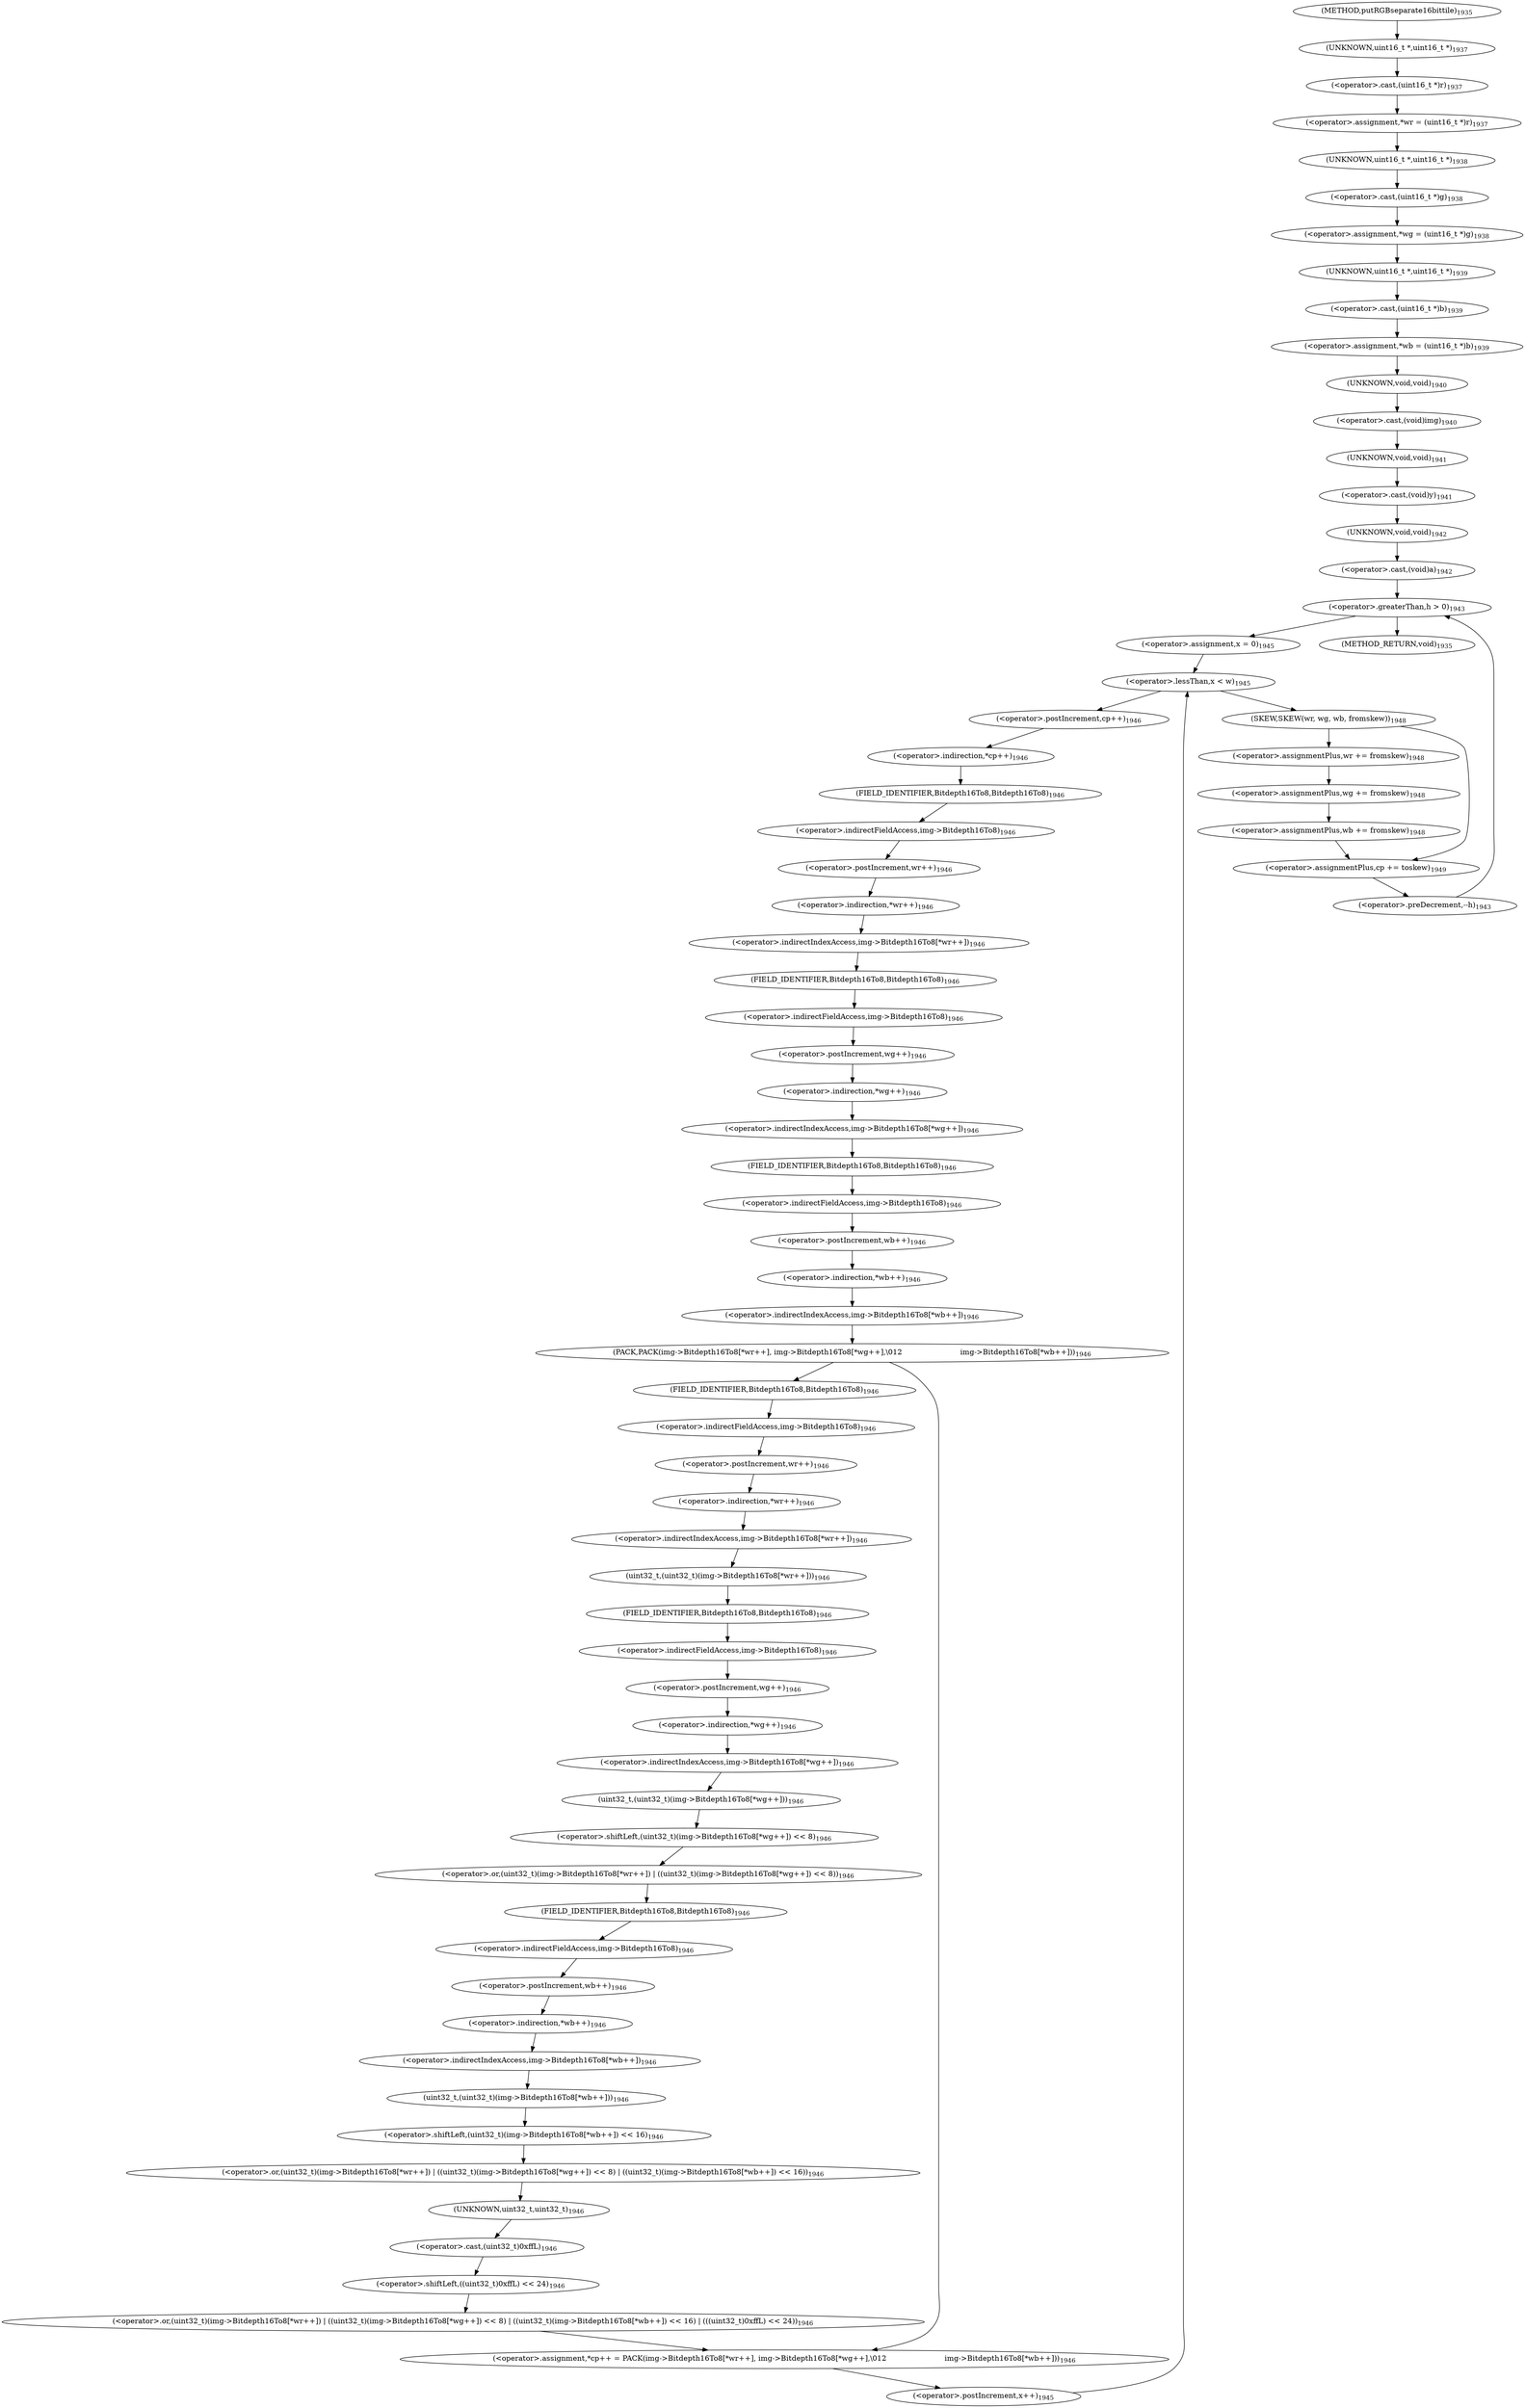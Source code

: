 digraph "putRGBseparate16bittile" {  
"54655" [label = <(&lt;operator&gt;.assignment,*wr = (uint16_t *)r)<SUB>1937</SUB>> ]
"54661" [label = <(&lt;operator&gt;.assignment,*wg = (uint16_t *)g)<SUB>1938</SUB>> ]
"54667" [label = <(&lt;operator&gt;.assignment,*wb = (uint16_t *)b)<SUB>1939</SUB>> ]
"54672" [label = <(&lt;operator&gt;.cast,(void)img)<SUB>1940</SUB>> ]
"54675" [label = <(&lt;operator&gt;.cast,(void)y)<SUB>1941</SUB>> ]
"54678" [label = <(&lt;operator&gt;.cast,(void)a)<SUB>1942</SUB>> ]
"54657" [label = <(&lt;operator&gt;.cast,(uint16_t *)r)<SUB>1937</SUB>> ]
"54663" [label = <(&lt;operator&gt;.cast,(uint16_t *)g)<SUB>1938</SUB>> ]
"54669" [label = <(&lt;operator&gt;.cast,(uint16_t *)b)<SUB>1939</SUB>> ]
"54673" [label = <(UNKNOWN,void,void)<SUB>1940</SUB>> ]
"54676" [label = <(UNKNOWN,void,void)<SUB>1941</SUB>> ]
"54679" [label = <(UNKNOWN,void,void)<SUB>1942</SUB>> ]
"54683" [label = <(&lt;operator&gt;.greaterThan,h &gt; 0)<SUB>1943</SUB>> ]
"54686" [label = <(&lt;operator&gt;.preDecrement,--h)<SUB>1943</SUB>> ]
"54658" [label = <(UNKNOWN,uint16_t *,uint16_t *)<SUB>1937</SUB>> ]
"54664" [label = <(UNKNOWN,uint16_t *,uint16_t *)<SUB>1938</SUB>> ]
"54670" [label = <(UNKNOWN,uint16_t *,uint16_t *)<SUB>1939</SUB>> ]
"54762" [label = <(SKEW,SKEW(wr, wg, wb, fromskew))<SUB>1948</SUB>> ]
"54778" [label = <(&lt;operator&gt;.assignmentPlus,cp += toskew)<SUB>1949</SUB>> ]
"54694" [label = <(&lt;operator&gt;.lessThan,x &lt; w)<SUB>1945</SUB>> ]
"54697" [label = <(&lt;operator&gt;.postIncrement,x++)<SUB>1945</SUB>> ]
"54699" [label = <(&lt;operator&gt;.assignment,*cp++ = PACK(img-&gt;Bitdepth16To8[*wr++], img-&gt;Bitdepth16To8[*wg++],\012                         img-&gt;Bitdepth16To8[*wb++]))<SUB>1946</SUB>> ]
"54691" [label = <(&lt;operator&gt;.assignment,x = 0)<SUB>1945</SUB>> ]
"54700" [label = <(&lt;operator&gt;.indirection,*cp++)<SUB>1946</SUB>> ]
"54703" [label = <(PACK,PACK(img-&gt;Bitdepth16To8[*wr++], img-&gt;Bitdepth16To8[*wg++],\012                         img-&gt;Bitdepth16To8[*wb++]))<SUB>1946</SUB>> ]
"54701" [label = <(&lt;operator&gt;.postIncrement,cp++)<SUB>1946</SUB>> ]
"54704" [label = <(&lt;operator&gt;.indirectIndexAccess,img-&gt;Bitdepth16To8[*wr++])<SUB>1946</SUB>> ]
"54711" [label = <(&lt;operator&gt;.indirectIndexAccess,img-&gt;Bitdepth16To8[*wg++])<SUB>1946</SUB>> ]
"54718" [label = <(&lt;operator&gt;.indirectIndexAccess,img-&gt;Bitdepth16To8[*wb++])<SUB>1946</SUB>> ]
"54769" [label = <(&lt;operator&gt;.assignmentPlus,wr += fromskew)<SUB>1948</SUB>> ]
"54772" [label = <(&lt;operator&gt;.assignmentPlus,wg += fromskew)<SUB>1948</SUB>> ]
"54775" [label = <(&lt;operator&gt;.assignmentPlus,wb += fromskew)<SUB>1948</SUB>> ]
"54705" [label = <(&lt;operator&gt;.indirectFieldAccess,img-&gt;Bitdepth16To8)<SUB>1946</SUB>> ]
"54708" [label = <(&lt;operator&gt;.indirection,*wr++)<SUB>1946</SUB>> ]
"54712" [label = <(&lt;operator&gt;.indirectFieldAccess,img-&gt;Bitdepth16To8)<SUB>1946</SUB>> ]
"54715" [label = <(&lt;operator&gt;.indirection,*wg++)<SUB>1946</SUB>> ]
"54719" [label = <(&lt;operator&gt;.indirectFieldAccess,img-&gt;Bitdepth16To8)<SUB>1946</SUB>> ]
"54722" [label = <(&lt;operator&gt;.indirection,*wb++)<SUB>1946</SUB>> ]
"54726" [label = <(&lt;operator&gt;.or,(uint32_t)(img-&gt;Bitdepth16To8[*wr++]) | ((uint32_t)(img-&gt;Bitdepth16To8[*wg++]) &lt;&lt; 8) | ((uint32_t)(img-&gt;Bitdepth16To8[*wb++]) &lt;&lt; 16) | (((uint32_t)0xffL) &lt;&lt; 24))<SUB>1946</SUB>> ]
"54707" [label = <(FIELD_IDENTIFIER,Bitdepth16To8,Bitdepth16To8)<SUB>1946</SUB>> ]
"54709" [label = <(&lt;operator&gt;.postIncrement,wr++)<SUB>1946</SUB>> ]
"54714" [label = <(FIELD_IDENTIFIER,Bitdepth16To8,Bitdepth16To8)<SUB>1946</SUB>> ]
"54716" [label = <(&lt;operator&gt;.postIncrement,wg++)<SUB>1946</SUB>> ]
"54721" [label = <(FIELD_IDENTIFIER,Bitdepth16To8,Bitdepth16To8)<SUB>1946</SUB>> ]
"54723" [label = <(&lt;operator&gt;.postIncrement,wb++)<SUB>1946</SUB>> ]
"54727" [label = <(&lt;operator&gt;.or,(uint32_t)(img-&gt;Bitdepth16To8[*wr++]) | ((uint32_t)(img-&gt;Bitdepth16To8[*wg++]) &lt;&lt; 8) | ((uint32_t)(img-&gt;Bitdepth16To8[*wb++]) &lt;&lt; 16))<SUB>1946</SUB>> ]
"54757" [label = <(&lt;operator&gt;.shiftLeft,((uint32_t)0xffL) &lt;&lt; 24)<SUB>1946</SUB>> ]
"54728" [label = <(&lt;operator&gt;.or,(uint32_t)(img-&gt;Bitdepth16To8[*wr++]) | ((uint32_t)(img-&gt;Bitdepth16To8[*wg++]) &lt;&lt; 8))<SUB>1946</SUB>> ]
"54747" [label = <(&lt;operator&gt;.shiftLeft,(uint32_t)(img-&gt;Bitdepth16To8[*wb++]) &lt;&lt; 16)<SUB>1946</SUB>> ]
"54758" [label = <(&lt;operator&gt;.cast,(uint32_t)0xffL)<SUB>1946</SUB>> ]
"54729" [label = <(uint32_t,(uint32_t)(img-&gt;Bitdepth16To8[*wr++]))<SUB>1946</SUB>> ]
"54737" [label = <(&lt;operator&gt;.shiftLeft,(uint32_t)(img-&gt;Bitdepth16To8[*wg++]) &lt;&lt; 8)<SUB>1946</SUB>> ]
"54748" [label = <(uint32_t,(uint32_t)(img-&gt;Bitdepth16To8[*wb++]))<SUB>1946</SUB>> ]
"54759" [label = <(UNKNOWN,uint32_t,uint32_t)<SUB>1946</SUB>> ]
"54730" [label = <(&lt;operator&gt;.indirectIndexAccess,img-&gt;Bitdepth16To8[*wr++])<SUB>1946</SUB>> ]
"54738" [label = <(uint32_t,(uint32_t)(img-&gt;Bitdepth16To8[*wg++]))<SUB>1946</SUB>> ]
"54749" [label = <(&lt;operator&gt;.indirectIndexAccess,img-&gt;Bitdepth16To8[*wb++])<SUB>1946</SUB>> ]
"54731" [label = <(&lt;operator&gt;.indirectFieldAccess,img-&gt;Bitdepth16To8)<SUB>1946</SUB>> ]
"54734" [label = <(&lt;operator&gt;.indirection,*wr++)<SUB>1946</SUB>> ]
"54739" [label = <(&lt;operator&gt;.indirectIndexAccess,img-&gt;Bitdepth16To8[*wg++])<SUB>1946</SUB>> ]
"54750" [label = <(&lt;operator&gt;.indirectFieldAccess,img-&gt;Bitdepth16To8)<SUB>1946</SUB>> ]
"54753" [label = <(&lt;operator&gt;.indirection,*wb++)<SUB>1946</SUB>> ]
"54733" [label = <(FIELD_IDENTIFIER,Bitdepth16To8,Bitdepth16To8)<SUB>1946</SUB>> ]
"54735" [label = <(&lt;operator&gt;.postIncrement,wr++)<SUB>1946</SUB>> ]
"54740" [label = <(&lt;operator&gt;.indirectFieldAccess,img-&gt;Bitdepth16To8)<SUB>1946</SUB>> ]
"54743" [label = <(&lt;operator&gt;.indirection,*wg++)<SUB>1946</SUB>> ]
"54752" [label = <(FIELD_IDENTIFIER,Bitdepth16To8,Bitdepth16To8)<SUB>1946</SUB>> ]
"54754" [label = <(&lt;operator&gt;.postIncrement,wb++)<SUB>1946</SUB>> ]
"54742" [label = <(FIELD_IDENTIFIER,Bitdepth16To8,Bitdepth16To8)<SUB>1946</SUB>> ]
"54744" [label = <(&lt;operator&gt;.postIncrement,wg++)<SUB>1946</SUB>> ]
"54640" [label = <(METHOD,putRGBseparate16bittile)<SUB>1935</SUB>> ]
"54781" [label = <(METHOD_RETURN,void)<SUB>1935</SUB>> ]
  "54655" -> "54664" 
  "54661" -> "54670" 
  "54667" -> "54673" 
  "54672" -> "54676" 
  "54675" -> "54679" 
  "54678" -> "54683" 
  "54657" -> "54655" 
  "54663" -> "54661" 
  "54669" -> "54667" 
  "54673" -> "54672" 
  "54676" -> "54675" 
  "54679" -> "54678" 
  "54683" -> "54781" 
  "54683" -> "54691" 
  "54686" -> "54683" 
  "54658" -> "54657" 
  "54664" -> "54663" 
  "54670" -> "54669" 
  "54762" -> "54769" 
  "54762" -> "54778" 
  "54778" -> "54686" 
  "54694" -> "54701" 
  "54694" -> "54762" 
  "54697" -> "54694" 
  "54699" -> "54697" 
  "54691" -> "54694" 
  "54700" -> "54707" 
  "54703" -> "54699" 
  "54703" -> "54733" 
  "54701" -> "54700" 
  "54704" -> "54714" 
  "54711" -> "54721" 
  "54718" -> "54703" 
  "54769" -> "54772" 
  "54772" -> "54775" 
  "54775" -> "54778" 
  "54705" -> "54709" 
  "54708" -> "54704" 
  "54712" -> "54716" 
  "54715" -> "54711" 
  "54719" -> "54723" 
  "54722" -> "54718" 
  "54726" -> "54699" 
  "54707" -> "54705" 
  "54709" -> "54708" 
  "54714" -> "54712" 
  "54716" -> "54715" 
  "54721" -> "54719" 
  "54723" -> "54722" 
  "54727" -> "54759" 
  "54757" -> "54726" 
  "54728" -> "54752" 
  "54747" -> "54727" 
  "54758" -> "54757" 
  "54729" -> "54742" 
  "54737" -> "54728" 
  "54748" -> "54747" 
  "54759" -> "54758" 
  "54730" -> "54729" 
  "54738" -> "54737" 
  "54749" -> "54748" 
  "54731" -> "54735" 
  "54734" -> "54730" 
  "54739" -> "54738" 
  "54750" -> "54754" 
  "54753" -> "54749" 
  "54733" -> "54731" 
  "54735" -> "54734" 
  "54740" -> "54744" 
  "54743" -> "54739" 
  "54752" -> "54750" 
  "54754" -> "54753" 
  "54742" -> "54740" 
  "54744" -> "54743" 
  "54640" -> "54658" 
}
